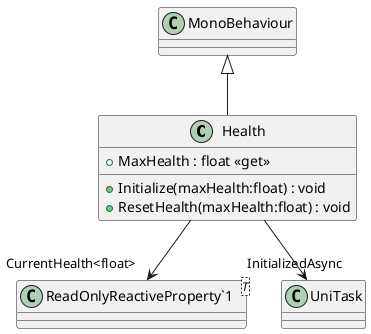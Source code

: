 @startuml
class Health {
    + MaxHealth : float <<get>>
    + Initialize(maxHealth:float) : void
    + ResetHealth(maxHealth:float) : void
}
class "ReadOnlyReactiveProperty`1"<T> {
}
MonoBehaviour <|-- Health
Health --> "CurrentHealth<float>" "ReadOnlyReactiveProperty`1"
Health --> "InitializedAsync" UniTask
@enduml
